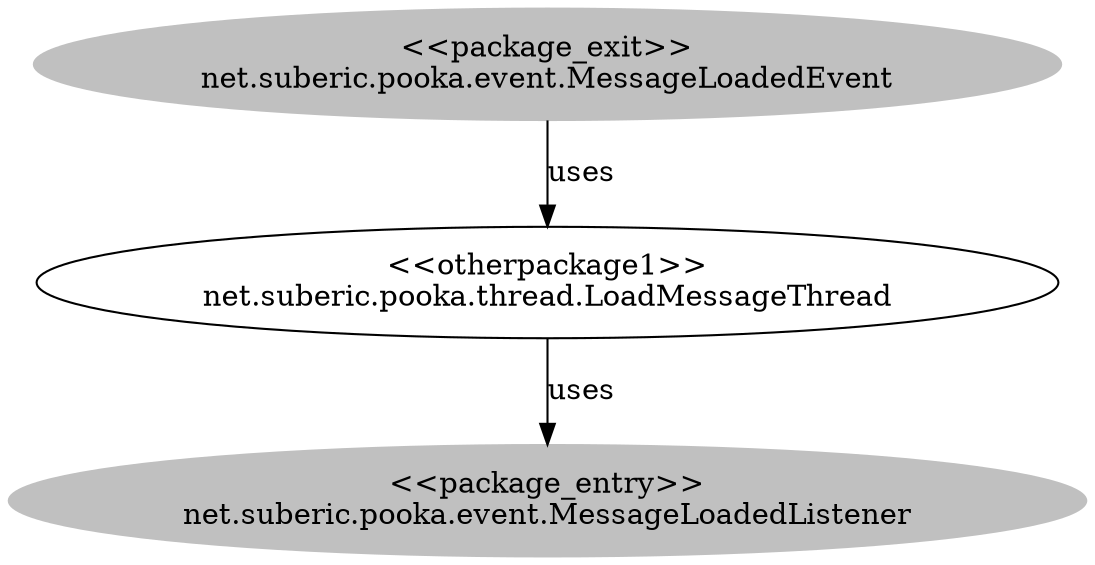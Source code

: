 digraph cd {
	net_suberic_pooka_event_MessageLoadedEvent [label="<<package_exit>>
net.suberic.pooka.event.MessageLoadedEvent",style=filled,color="grey"];
	net_suberic_pooka_event_MessageLoadedListener [label="<<package_entry>>
net.suberic.pooka.event.MessageLoadedListener",style=filled,color="grey"];
	net_suberic_pooka_thread_LoadMessageThread [label="<<otherpackage1>>
net.suberic.pooka.thread.LoadMessageThread"];
	net_suberic_pooka_event_MessageLoadedEvent -> net_suberic_pooka_thread_LoadMessageThread [label=uses];
	net_suberic_pooka_thread_LoadMessageThread -> net_suberic_pooka_event_MessageLoadedListener [label=uses];
}
